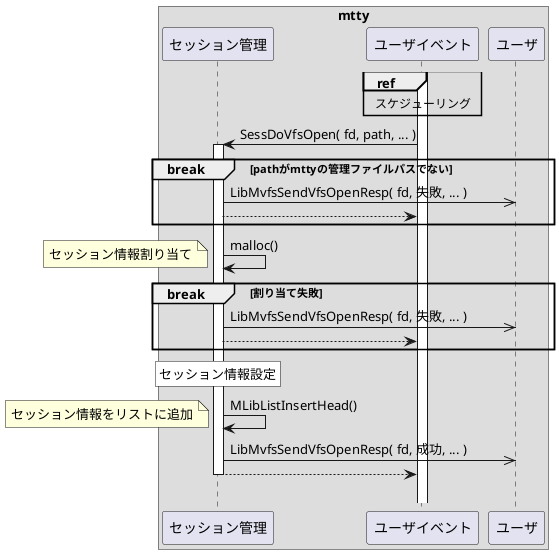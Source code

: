 @startuml

box "mtty"
    participant "セッション管理" as sess
    participant "ユーザイベント" as uevt
    participant "ユーザ"         as user
end box

activate uevt

ref over uevt: スケジューリング

sess <- uevt: SessDoVfsOpen( fd, path, ... )
activate sess

break pathがmttyの管理ファイルパスでない
    sess ->> user: LibMvfsSendVfsOpenResp( fd, 失敗, ... )
    sess --> uevt:
end break

sess -> sess: malloc()
note left: セッション情報割り当て

break 割り当て失敗
    sess ->> user: LibMvfsSendVfsOpenResp( fd, 失敗, ... )
    sess --> uevt:
end break

rnote over sess #FFFFFF: セッション情報設定

sess -> sess: MLibListInsertHead()
note left: セッション情報をリストに追加

sess ->> user: LibMvfsSendVfsOpenResp( fd, 成功, ... )

sess --> uevt:
deactivate sess

||20||

@enduml


